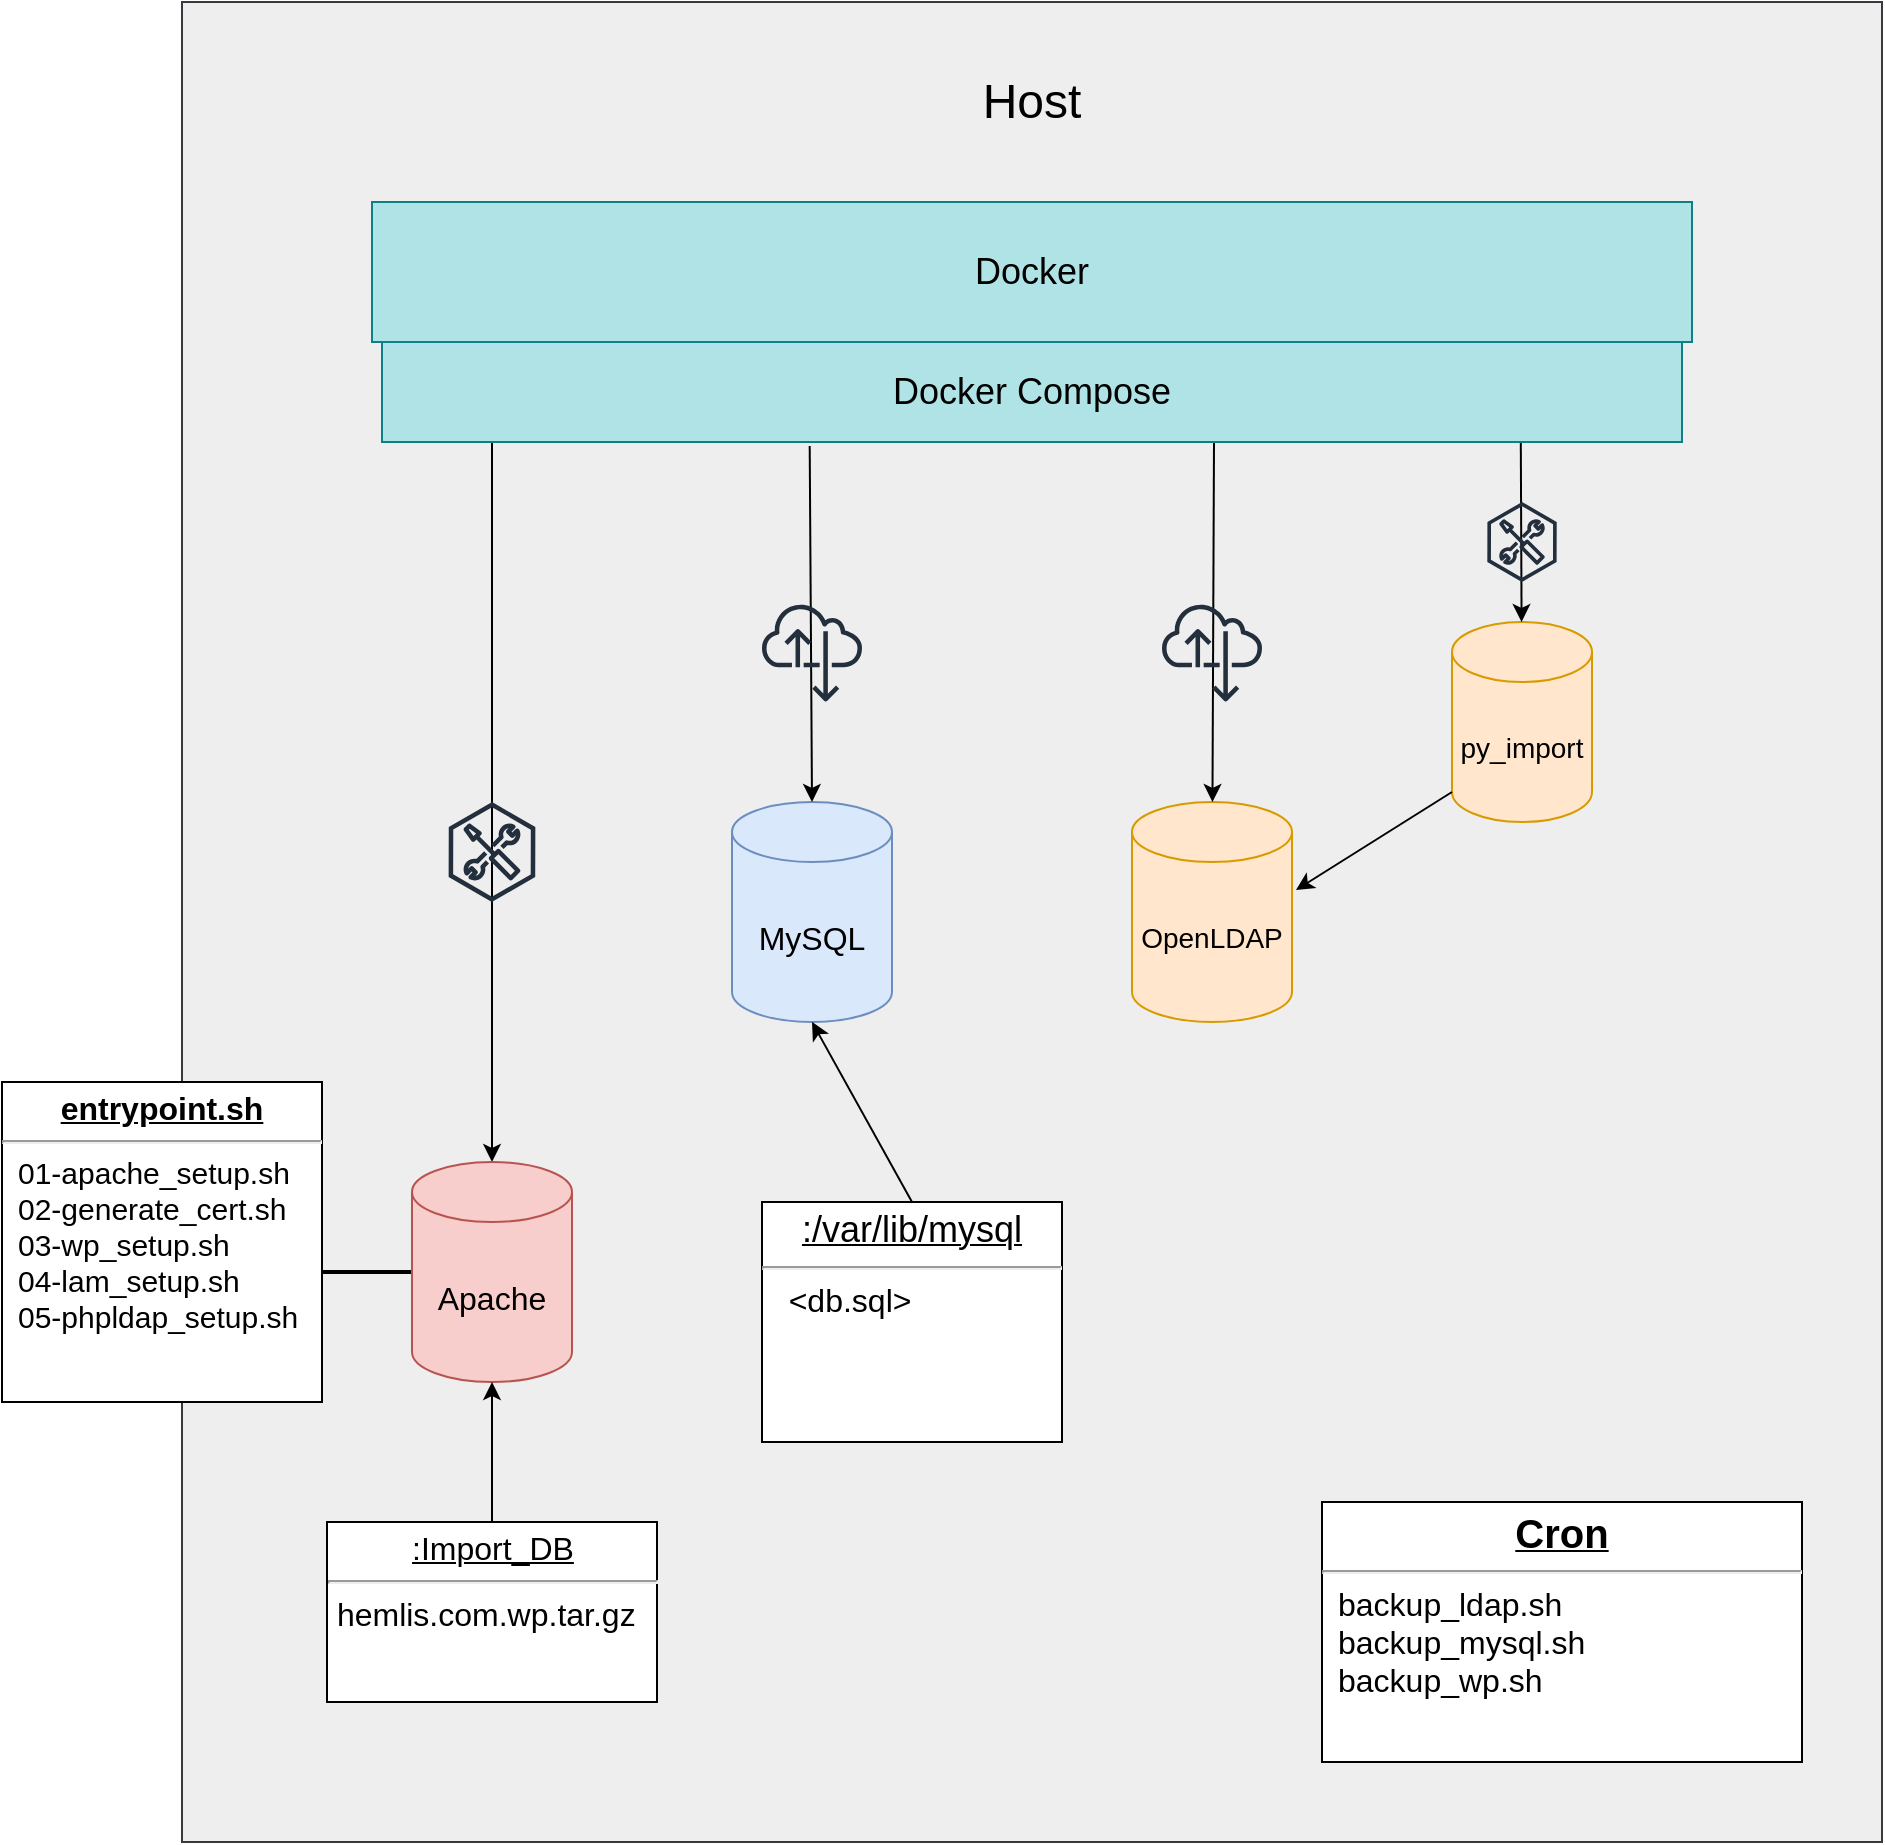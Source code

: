 <mxfile version="23.0.2" type="device">
  <diagram name="Page-1" id="kltshTWYPU8yn0RGFFcA">
    <mxGraphModel dx="1900" dy="592" grid="1" gridSize="10" guides="1" tooltips="1" connect="1" arrows="1" fold="1" page="1" pageScale="1" pageWidth="850" pageHeight="1100" math="0" shadow="0">
      <root>
        <mxCell id="0" />
        <mxCell id="1" parent="0" />
        <mxCell id="qMMTENgqve7BETuRsPp--1" value="" style="rounded=0;whiteSpace=wrap;html=1;fillColor=#eeeeee;strokeColor=#36393d;" parent="1" vertex="1">
          <mxGeometry width="850" height="920" as="geometry" />
        </mxCell>
        <mxCell id="D2HxOhX7Hvjd5KDJfN-q-5" value="&lt;div&gt;&lt;font style=&quot;font-size: 18px;&quot;&gt;Docker&lt;/font&gt;&lt;/div&gt;" style="rounded=0;whiteSpace=wrap;html=1;fillColor=#b0e3e6;strokeColor=#0e8088;" parent="1" vertex="1">
          <mxGeometry x="95" y="100" width="660" height="70" as="geometry" />
        </mxCell>
        <mxCell id="D2HxOhX7Hvjd5KDJfN-q-10" value="&lt;font style=&quot;font-size: 14px;&quot;&gt;py_import&lt;/font&gt;" style="shape=cylinder3;whiteSpace=wrap;html=1;boundedLbl=1;backgroundOutline=1;size=15;fillColor=#ffe6cc;strokeColor=#d79b00;" parent="1" vertex="1">
          <mxGeometry x="635" y="310" width="70" height="100" as="geometry" />
        </mxCell>
        <mxCell id="D2HxOhX7Hvjd5KDJfN-q-11" value="&lt;font style=&quot;font-size: 14px;&quot;&gt;OpenLDAP&lt;/font&gt;" style="shape=cylinder3;whiteSpace=wrap;html=1;boundedLbl=1;backgroundOutline=1;size=15;fillColor=#ffe6cc;strokeColor=#d79b00;" parent="1" vertex="1">
          <mxGeometry x="475" y="400" width="80" height="110" as="geometry" />
        </mxCell>
        <mxCell id="D2HxOhX7Hvjd5KDJfN-q-13" value="&lt;font style=&quot;font-size: 16px;&quot;&gt;MySQL&lt;/font&gt;" style="shape=cylinder3;whiteSpace=wrap;html=1;boundedLbl=1;backgroundOutline=1;size=15;fillColor=#dae8fc;strokeColor=#6c8ebf;" parent="1" vertex="1">
          <mxGeometry x="275" y="400" width="80" height="110" as="geometry" />
        </mxCell>
        <mxCell id="D2HxOhX7Hvjd5KDJfN-q-16" value="" style="endArrow=classic;html=1;rounded=0;movable=1;resizable=1;rotatable=1;deletable=1;editable=1;locked=0;connectable=1;exitX=0.64;exitY=1;exitDx=0;exitDy=0;exitPerimeter=0;" parent="1" source="qMMTENgqve7BETuRsPp--2" target="D2HxOhX7Hvjd5KDJfN-q-11" edge="1">
          <mxGeometry width="50" height="50" relative="1" as="geometry">
            <mxPoint x="515" y="240" as="sourcePoint" />
            <mxPoint x="445" y="480" as="targetPoint" />
          </mxGeometry>
        </mxCell>
        <mxCell id="D2HxOhX7Hvjd5KDJfN-q-17" value="" style="endArrow=classic;html=1;rounded=0;entryX=0.5;entryY=0;entryDx=0;entryDy=0;entryPerimeter=0;movable=1;resizable=1;rotatable=1;deletable=1;editable=1;locked=0;connectable=1;exitX=0.329;exitY=1.04;exitDx=0;exitDy=0;exitPerimeter=0;" parent="1" source="qMMTENgqve7BETuRsPp--2" target="D2HxOhX7Hvjd5KDJfN-q-13" edge="1">
          <mxGeometry width="50" height="50" relative="1" as="geometry">
            <mxPoint x="315" y="240" as="sourcePoint" />
            <mxPoint x="445" y="480" as="targetPoint" />
          </mxGeometry>
        </mxCell>
        <mxCell id="D2HxOhX7Hvjd5KDJfN-q-18" value="" style="endArrow=classic;html=1;rounded=0;exitX=0.87;exitY=1.043;exitDx=0;exitDy=0;exitPerimeter=0;movable=1;resizable=1;rotatable=1;deletable=1;editable=1;locked=0;connectable=1;" parent="1" source="D2HxOhX7Hvjd5KDJfN-q-5" target="D2HxOhX7Hvjd5KDJfN-q-10" edge="1">
          <mxGeometry width="50" height="50" relative="1" as="geometry">
            <mxPoint x="395" y="530" as="sourcePoint" />
            <mxPoint x="445" y="480" as="targetPoint" />
          </mxGeometry>
        </mxCell>
        <mxCell id="D2HxOhX7Hvjd5KDJfN-q-19" value="" style="endArrow=classic;html=1;rounded=0;entryX=0.5;entryY=0;entryDx=0;entryDy=0;entryPerimeter=0;movable=1;resizable=1;rotatable=1;deletable=1;editable=1;locked=0;connectable=1;" parent="1" target="D2HxOhX7Hvjd5KDJfN-q-12" edge="1">
          <mxGeometry width="50" height="50" relative="1" as="geometry">
            <mxPoint x="155" y="220" as="sourcePoint" />
            <mxPoint x="445" y="480" as="targetPoint" />
          </mxGeometry>
        </mxCell>
        <mxCell id="D2HxOhX7Hvjd5KDJfN-q-20" value="" style="endArrow=classic;html=1;rounded=0;exitX=0;exitY=1;exitDx=0;exitDy=-15;exitPerimeter=0;entryX=1.025;entryY=0.4;entryDx=0;entryDy=0;entryPerimeter=0;" parent="1" source="D2HxOhX7Hvjd5KDJfN-q-10" target="D2HxOhX7Hvjd5KDJfN-q-11" edge="1">
          <mxGeometry width="50" height="50" relative="1" as="geometry">
            <mxPoint x="395" y="530" as="sourcePoint" />
            <mxPoint x="445" y="480" as="targetPoint" />
          </mxGeometry>
        </mxCell>
        <mxCell id="D2HxOhX7Hvjd5KDJfN-q-23" value="" style="sketch=0;outlineConnect=0;fontColor=#232F3E;gradientColor=none;fillColor=#232F3D;strokeColor=none;dashed=0;verticalLabelPosition=bottom;verticalAlign=top;align=center;html=1;fontSize=12;fontStyle=0;aspect=fixed;pointerEvents=1;shape=mxgraph.aws4.internet_alt22;" parent="1" vertex="1">
          <mxGeometry x="290" y="300" width="50" height="50" as="geometry" />
        </mxCell>
        <mxCell id="D2HxOhX7Hvjd5KDJfN-q-25" value="" style="sketch=0;outlineConnect=0;fontColor=#232F3E;gradientColor=none;fillColor=#232F3D;strokeColor=none;dashed=0;verticalLabelPosition=bottom;verticalAlign=top;align=center;html=1;fontSize=12;fontStyle=0;aspect=fixed;pointerEvents=1;shape=mxgraph.aws4.external_toolkit;" parent="1" vertex="1">
          <mxGeometry x="133.2" y="400" width="43.59" height="50" as="geometry" />
        </mxCell>
        <mxCell id="D2HxOhX7Hvjd5KDJfN-q-26" value="" style="sketch=0;outlineConnect=0;fontColor=#232F3E;gradientColor=none;fillColor=#232F3D;strokeColor=none;dashed=0;verticalLabelPosition=bottom;verticalAlign=top;align=center;html=1;fontSize=12;fontStyle=0;aspect=fixed;pointerEvents=1;shape=mxgraph.aws4.internet_alt22;" parent="1" vertex="1">
          <mxGeometry x="490" y="300" width="50" height="50" as="geometry" />
        </mxCell>
        <mxCell id="D2HxOhX7Hvjd5KDJfN-q-27" value="" style="sketch=0;outlineConnect=0;fontColor=#232F3E;gradientColor=none;fillColor=#232F3D;strokeColor=none;dashed=0;verticalLabelPosition=bottom;verticalAlign=top;align=center;html=1;fontSize=12;fontStyle=0;aspect=fixed;pointerEvents=1;shape=mxgraph.aws4.external_toolkit;" parent="1" vertex="1">
          <mxGeometry x="652.57" y="250" width="34.87" height="40" as="geometry" />
        </mxCell>
        <mxCell id="qMMTENgqve7BETuRsPp--2" value="&lt;font style=&quot;font-size: 18px;&quot;&gt;Docker Compose&lt;br&gt;&lt;/font&gt;" style="rounded=0;whiteSpace=wrap;html=1;fillColor=#b0e3e6;strokeColor=#0e8088;" parent="1" vertex="1">
          <mxGeometry x="100" y="170" width="650" height="50" as="geometry" />
        </mxCell>
        <mxCell id="qMMTENgqve7BETuRsPp--5" value="&lt;p style=&quot;margin:0px;margin-top:4px;text-align:center;text-decoration:underline;&quot;&gt;&lt;b&gt;&lt;font style=&quot;font-size: 20px;&quot;&gt;Cron&lt;/font&gt;&lt;/b&gt;&lt;br&gt;&lt;/p&gt;&lt;hr&gt;&lt;p style=&quot;margin: 0px 0px 0px 8px; font-size: 16px;&quot;&gt;&lt;font style=&quot;font-size: 16px;&quot;&gt;backup_ldap.sh&lt;/font&gt;&lt;/p&gt;&lt;p style=&quot;margin: 0px 0px 0px 8px; font-size: 16px;&quot;&gt;&lt;font style=&quot;font-size: 16px;&quot;&gt;backup_mysql.sh&lt;br&gt;&lt;/font&gt;&lt;/p&gt;&lt;p style=&quot;margin: 0px 0px 0px 8px; font-size: 16px;&quot;&gt;&lt;font style=&quot;font-size: 16px;&quot;&gt;backup_wp.sh&lt;/font&gt;&lt;/p&gt;" style="verticalAlign=top;align=left;overflow=fill;fontSize=12;fontFamily=Helvetica;html=1;whiteSpace=wrap;" parent="1" vertex="1">
          <mxGeometry x="570" y="750" width="240" height="130" as="geometry" />
        </mxCell>
        <mxCell id="qMMTENgqve7BETuRsPp--8" value="&lt;font style=&quot;font-size: 24px;&quot;&gt;Host&lt;/font&gt;" style="rounded=0;whiteSpace=wrap;html=1;fillColor=#eeeeee;strokeColor=none;" parent="1" vertex="1">
          <mxGeometry x="365" y="20" width="120" height="60" as="geometry" />
        </mxCell>
        <mxCell id="Et8f4uAZvkp_d4TLXR1U-1" value="&lt;p style=&quot;margin: 4px 0px 0px; text-align: center; text-decoration: underline; font-size: 16px;&quot;&gt;&lt;b&gt;entrypoint.sh&lt;/b&gt;&lt;br&gt;&lt;/p&gt;&lt;hr&gt;&lt;p style=&quot;margin: 0px 0px 0px 8px; font-size: 15px;&quot;&gt;&lt;font style=&quot;font-size: 15px;&quot;&gt;01-apache_setup.sh&lt;/font&gt;&lt;/p&gt;&lt;p style=&quot;margin: 0px 0px 0px 8px; font-size: 15px;&quot;&gt;&lt;font style=&quot;font-size: 15px;&quot;&gt;02-generate_cert.sh&lt;/font&gt;&lt;/p&gt;&lt;p style=&quot;margin: 0px 0px 0px 8px; font-size: 15px;&quot;&gt;&lt;font style=&quot;font-size: 15px;&quot;&gt;03-wp_setup.sh&lt;/font&gt;&lt;/p&gt;&lt;p style=&quot;margin: 0px 0px 0px 8px; font-size: 15px;&quot;&gt;&lt;font style=&quot;font-size: 15px;&quot;&gt;04-lam_setup.sh&lt;/font&gt;&lt;/p&gt;&lt;p style=&quot;margin: 0px 0px 0px 8px; font-size: 15px;&quot;&gt;&lt;font style=&quot;font-size: 15px;&quot;&gt;05-phpldap_setup.sh&lt;/font&gt;&lt;br&gt;&lt;/p&gt;" style="verticalAlign=top;align=left;overflow=fill;fontSize=12;fontFamily=Helvetica;html=1;whiteSpace=wrap;" parent="1" vertex="1">
          <mxGeometry x="-90" y="540" width="160" height="160" as="geometry" />
        </mxCell>
        <mxCell id="Et8f4uAZvkp_d4TLXR1U-4" value="&lt;p style=&quot;margin:0px;margin-top:4px;text-align:center;text-decoration:underline;&quot;&gt;&lt;span style=&quot;background-color: initial;&quot;&gt;&lt;font style=&quot;font-size: 18px;&quot;&gt;:/var/lib/mysql&lt;/font&gt;&lt;/span&gt;&lt;br&gt;&lt;/p&gt;&lt;hr&gt;&lt;div&gt;&lt;font style=&quot;font-size: 16px;&quot;&gt;&amp;nbsp;&amp;nbsp; &amp;lt;db.sql&amp;gt;&lt;/font&gt;&lt;br&gt;&lt;/div&gt;" style="verticalAlign=top;align=left;overflow=fill;fontSize=12;fontFamily=Helvetica;html=1;whiteSpace=wrap;" parent="1" vertex="1">
          <mxGeometry x="290" y="600" width="150" height="120" as="geometry" />
        </mxCell>
        <mxCell id="Et8f4uAZvkp_d4TLXR1U-5" value="" style="line;strokeWidth=2;html=1;" parent="1" vertex="1">
          <mxGeometry x="70" y="630" width="50" height="10" as="geometry" />
        </mxCell>
        <mxCell id="D2HxOhX7Hvjd5KDJfN-q-12" value="&lt;font style=&quot;font-size: 16px;&quot;&gt;Apache&lt;/font&gt;" style="shape=cylinder3;whiteSpace=wrap;html=1;boundedLbl=1;backgroundOutline=1;size=15;fillColor=#f8cecc;strokeColor=#b85450;" parent="1" vertex="1">
          <mxGeometry x="115" y="580" width="80" height="110" as="geometry" />
        </mxCell>
        <mxCell id="4" value="&lt;p style=&quot;margin:0px;margin-top:4px;text-align:center;text-decoration:underline;&quot;&gt;&lt;span style=&quot;background-color: initial;&quot;&gt;&lt;font style=&quot;font-size: 16px;&quot;&gt;:Import_DB&lt;/font&gt;&lt;/span&gt;&lt;br&gt;&lt;/p&gt;&lt;hr&gt;&lt;div&gt;&lt;font style=&quot;font-size: 16px;&quot;&gt;&amp;nbsp;hemlis.com.wp.tar.gz&lt;/font&gt;&lt;/div&gt;" style="verticalAlign=top;align=left;overflow=fill;fontSize=12;fontFamily=Helvetica;html=1;whiteSpace=wrap;" parent="1" vertex="1">
          <mxGeometry x="72.5" y="760" width="165" height="90" as="geometry" />
        </mxCell>
        <mxCell id="5" value="" style="endArrow=classic;html=1;exitX=0.5;exitY=0;exitDx=0;exitDy=0;entryX=0.5;entryY=1;entryDx=0;entryDy=0;entryPerimeter=0;" parent="1" source="4" target="D2HxOhX7Hvjd5KDJfN-q-12" edge="1">
          <mxGeometry width="50" height="50" relative="1" as="geometry">
            <mxPoint x="340" y="700" as="sourcePoint" />
            <mxPoint x="390" y="650" as="targetPoint" />
          </mxGeometry>
        </mxCell>
        <mxCell id="6" value="" style="endArrow=classic;html=1;exitX=0.5;exitY=0;exitDx=0;exitDy=0;entryX=0.5;entryY=1;entryDx=0;entryDy=0;entryPerimeter=0;" parent="1" source="Et8f4uAZvkp_d4TLXR1U-4" target="D2HxOhX7Hvjd5KDJfN-q-13" edge="1">
          <mxGeometry width="50" height="50" relative="1" as="geometry">
            <mxPoint x="290" y="590" as="sourcePoint" />
            <mxPoint x="340" y="540" as="targetPoint" />
          </mxGeometry>
        </mxCell>
      </root>
    </mxGraphModel>
  </diagram>
</mxfile>
